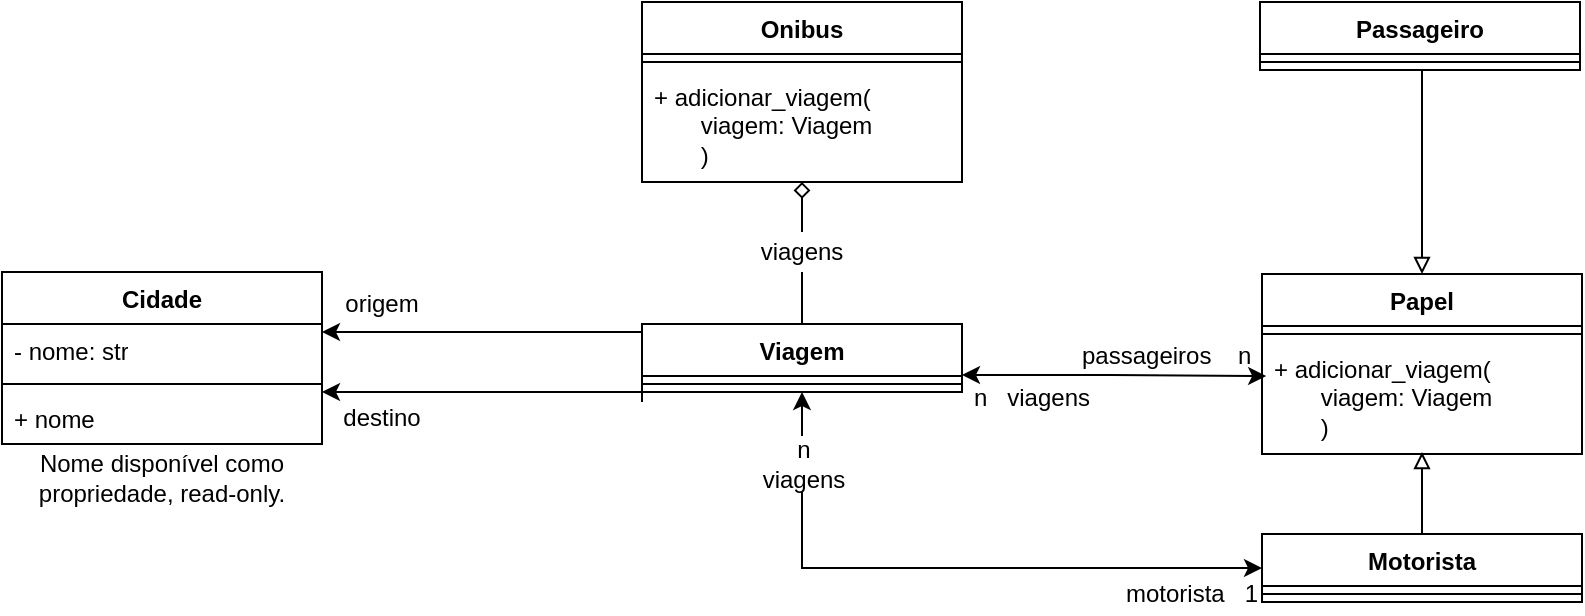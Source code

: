 <mxfile version="21.6.5" type="device">
  <diagram name="Page-1" id="nOZOj1gcFJwfqL-5ArYj">
    <mxGraphModel dx="1114" dy="843" grid="1" gridSize="10" guides="1" tooltips="1" connect="1" arrows="1" fold="1" page="1" pageScale="1" pageWidth="827" pageHeight="1169" math="0" shadow="0">
      <root>
        <mxCell id="0" />
        <mxCell id="1" parent="0" />
        <mxCell id="L-WVt5KIevDdmCzXy0EK-5" value="Cidade" style="swimlane;fontStyle=1;align=center;verticalAlign=top;childLayout=stackLayout;horizontal=1;startSize=26;horizontalStack=0;resizeParent=1;resizeParentMax=0;resizeLast=0;collapsible=1;marginBottom=0;whiteSpace=wrap;html=1;" vertex="1" parent="1">
          <mxGeometry x="50" y="160" width="160" height="86" as="geometry" />
        </mxCell>
        <mxCell id="L-WVt5KIevDdmCzXy0EK-6" value="- nome: str" style="text;strokeColor=none;fillColor=none;align=left;verticalAlign=top;spacingLeft=4;spacingRight=4;overflow=hidden;rotatable=0;points=[[0,0.5],[1,0.5]];portConstraint=eastwest;whiteSpace=wrap;html=1;" vertex="1" parent="L-WVt5KIevDdmCzXy0EK-5">
          <mxGeometry y="26" width="160" height="26" as="geometry" />
        </mxCell>
        <mxCell id="L-WVt5KIevDdmCzXy0EK-7" value="" style="line;strokeWidth=1;fillColor=none;align=left;verticalAlign=middle;spacingTop=-1;spacingLeft=3;spacingRight=3;rotatable=0;labelPosition=right;points=[];portConstraint=eastwest;strokeColor=inherit;" vertex="1" parent="L-WVt5KIevDdmCzXy0EK-5">
          <mxGeometry y="52" width="160" height="8" as="geometry" />
        </mxCell>
        <mxCell id="L-WVt5KIevDdmCzXy0EK-8" value="+ nome" style="text;strokeColor=none;fillColor=none;align=left;verticalAlign=top;spacingLeft=4;spacingRight=4;overflow=hidden;rotatable=0;points=[[0,0.5],[1,0.5]];portConstraint=eastwest;whiteSpace=wrap;html=1;" vertex="1" parent="L-WVt5KIevDdmCzXy0EK-5">
          <mxGeometry y="60" width="160" height="26" as="geometry" />
        </mxCell>
        <mxCell id="L-WVt5KIevDdmCzXy0EK-9" value="Nome disponível como propriedade, read-only." style="text;strokeColor=none;align=center;fillColor=none;html=1;verticalAlign=middle;whiteSpace=wrap;rounded=0;" vertex="1" parent="1">
          <mxGeometry x="50" y="248" width="160" height="30" as="geometry" />
        </mxCell>
        <mxCell id="L-WVt5KIevDdmCzXy0EK-10" value="Papel" style="swimlane;fontStyle=1;align=center;verticalAlign=top;childLayout=stackLayout;horizontal=1;startSize=26;horizontalStack=0;resizeParent=1;resizeParentMax=0;resizeLast=0;collapsible=1;marginBottom=0;whiteSpace=wrap;html=1;" vertex="1" parent="1">
          <mxGeometry x="680" y="161" width="160" height="90" as="geometry" />
        </mxCell>
        <mxCell id="L-WVt5KIevDdmCzXy0EK-12" value="" style="line;strokeWidth=1;fillColor=none;align=left;verticalAlign=middle;spacingTop=-1;spacingLeft=3;spacingRight=3;rotatable=0;labelPosition=right;points=[];portConstraint=eastwest;strokeColor=inherit;" vertex="1" parent="L-WVt5KIevDdmCzXy0EK-10">
          <mxGeometry y="26" width="160" height="8" as="geometry" />
        </mxCell>
        <mxCell id="L-WVt5KIevDdmCzXy0EK-13" value="+ adicionar_viagem(&lt;br&gt;&amp;nbsp; &amp;nbsp; &amp;nbsp; &amp;nbsp;viagem: Viagem&lt;br&gt;&amp;nbsp; &amp;nbsp; &amp;nbsp; &amp;nbsp;)" style="text;strokeColor=none;fillColor=none;align=left;verticalAlign=top;spacingLeft=4;spacingRight=4;overflow=hidden;rotatable=0;points=[[0,0.5],[1,0.5]];portConstraint=eastwest;whiteSpace=wrap;html=1;" vertex="1" parent="L-WVt5KIevDdmCzXy0EK-10">
          <mxGeometry y="34" width="160" height="56" as="geometry" />
        </mxCell>
        <mxCell id="L-WVt5KIevDdmCzXy0EK-25" style="edgeStyle=orthogonalEdgeStyle;rounded=0;orthogonalLoop=1;jettySize=auto;html=1;exitX=0.5;exitY=0;exitDx=0;exitDy=0;entryX=0.5;entryY=0.982;entryDx=0;entryDy=0;entryPerimeter=0;endArrow=block;endFill=0;" edge="1" parent="1" source="L-WVt5KIevDdmCzXy0EK-18" target="L-WVt5KIevDdmCzXy0EK-13">
          <mxGeometry relative="1" as="geometry" />
        </mxCell>
        <mxCell id="L-WVt5KIevDdmCzXy0EK-18" value="Motorista" style="swimlane;fontStyle=1;align=center;verticalAlign=top;childLayout=stackLayout;horizontal=1;startSize=26;horizontalStack=0;resizeParent=1;resizeParentMax=0;resizeLast=0;collapsible=1;marginBottom=0;whiteSpace=wrap;html=1;" vertex="1" parent="1">
          <mxGeometry x="680" y="291" width="160" height="34" as="geometry" />
        </mxCell>
        <mxCell id="L-WVt5KIevDdmCzXy0EK-20" value="" style="line;strokeWidth=1;fillColor=none;align=left;verticalAlign=middle;spacingTop=-1;spacingLeft=3;spacingRight=3;rotatable=0;labelPosition=right;points=[];portConstraint=eastwest;strokeColor=inherit;" vertex="1" parent="L-WVt5KIevDdmCzXy0EK-18">
          <mxGeometry y="26" width="160" height="8" as="geometry" />
        </mxCell>
        <mxCell id="L-WVt5KIevDdmCzXy0EK-24" style="edgeStyle=orthogonalEdgeStyle;rounded=0;orthogonalLoop=1;jettySize=auto;html=1;exitX=0.5;exitY=1;exitDx=0;exitDy=0;entryX=0.5;entryY=0;entryDx=0;entryDy=0;endArrow=block;endFill=0;" edge="1" parent="1" source="L-WVt5KIevDdmCzXy0EK-22" target="L-WVt5KIevDdmCzXy0EK-10">
          <mxGeometry relative="1" as="geometry">
            <Array as="points">
              <mxPoint x="760" y="59" />
            </Array>
          </mxGeometry>
        </mxCell>
        <mxCell id="L-WVt5KIevDdmCzXy0EK-22" value="Passageiro" style="swimlane;fontStyle=1;align=center;verticalAlign=top;childLayout=stackLayout;horizontal=1;startSize=26;horizontalStack=0;resizeParent=1;resizeParentMax=0;resizeLast=0;collapsible=1;marginBottom=0;whiteSpace=wrap;html=1;" vertex="1" parent="1">
          <mxGeometry x="679" y="25" width="160" height="34" as="geometry" />
        </mxCell>
        <mxCell id="L-WVt5KIevDdmCzXy0EK-23" value="" style="line;strokeWidth=1;fillColor=none;align=left;verticalAlign=middle;spacingTop=-1;spacingLeft=3;spacingRight=3;rotatable=0;labelPosition=right;points=[];portConstraint=eastwest;strokeColor=inherit;" vertex="1" parent="L-WVt5KIevDdmCzXy0EK-22">
          <mxGeometry y="26" width="160" height="8" as="geometry" />
        </mxCell>
        <mxCell id="L-WVt5KIevDdmCzXy0EK-34" style="edgeStyle=orthogonalEdgeStyle;rounded=0;orthogonalLoop=1;jettySize=auto;html=1;exitX=0.5;exitY=1;exitDx=0;exitDy=0;entryX=0;entryY=0.5;entryDx=0;entryDy=0;startArrow=classic;startFill=1;" edge="1" parent="1" source="L-WVt5KIevDdmCzXy0EK-26" target="L-WVt5KIevDdmCzXy0EK-18">
          <mxGeometry relative="1" as="geometry" />
        </mxCell>
        <mxCell id="L-WVt5KIevDdmCzXy0EK-37" style="edgeStyle=orthogonalEdgeStyle;rounded=0;orthogonalLoop=1;jettySize=auto;html=1;exitX=1;exitY=0.75;exitDx=0;exitDy=0;entryX=0.013;entryY=0.304;entryDx=0;entryDy=0;entryPerimeter=0;startArrow=classic;startFill=1;" edge="1" parent="1" source="L-WVt5KIevDdmCzXy0EK-26" target="L-WVt5KIevDdmCzXy0EK-13">
          <mxGeometry relative="1" as="geometry" />
        </mxCell>
        <mxCell id="L-WVt5KIevDdmCzXy0EK-40" style="edgeStyle=orthogonalEdgeStyle;rounded=0;orthogonalLoop=1;jettySize=auto;html=1;exitX=0;exitY=0.25;exitDx=0;exitDy=0;" edge="1" parent="1" source="L-WVt5KIevDdmCzXy0EK-26" target="L-WVt5KIevDdmCzXy0EK-6">
          <mxGeometry relative="1" as="geometry">
            <Array as="points">
              <mxPoint x="370" y="190" />
            </Array>
          </mxGeometry>
        </mxCell>
        <mxCell id="L-WVt5KIevDdmCzXy0EK-26" value="Viagem" style="swimlane;fontStyle=1;align=center;verticalAlign=top;childLayout=stackLayout;horizontal=1;startSize=26;horizontalStack=0;resizeParent=1;resizeParentMax=0;resizeLast=0;collapsible=1;marginBottom=0;whiteSpace=wrap;html=1;" vertex="1" parent="1">
          <mxGeometry x="370" y="186" width="160" height="34" as="geometry" />
        </mxCell>
        <mxCell id="L-WVt5KIevDdmCzXy0EK-28" value="" style="line;strokeWidth=1;fillColor=none;align=left;verticalAlign=middle;spacingTop=-1;spacingLeft=3;spacingRight=3;rotatable=0;labelPosition=right;points=[];portConstraint=eastwest;strokeColor=inherit;" vertex="1" parent="L-WVt5KIevDdmCzXy0EK-26">
          <mxGeometry y="26" width="160" height="8" as="geometry" />
        </mxCell>
        <mxCell id="L-WVt5KIevDdmCzXy0EK-31" value="passageiros&amp;nbsp; &amp;nbsp; n" style="text;strokeColor=none;align=left;fillColor=none;html=1;verticalAlign=middle;whiteSpace=wrap;rounded=0;" vertex="1" parent="1">
          <mxGeometry x="588" y="191" width="91" height="22" as="geometry" />
        </mxCell>
        <mxCell id="L-WVt5KIevDdmCzXy0EK-41" style="edgeStyle=orthogonalEdgeStyle;rounded=0;orthogonalLoop=1;jettySize=auto;html=1;exitX=0;exitY=0.25;exitDx=0;exitDy=0;" edge="1" parent="1">
          <mxGeometry relative="1" as="geometry">
            <mxPoint x="370" y="225" as="sourcePoint" />
            <mxPoint x="210" y="220" as="targetPoint" />
            <Array as="points">
              <mxPoint x="370" y="220" />
            </Array>
          </mxGeometry>
        </mxCell>
        <mxCell id="L-WVt5KIevDdmCzXy0EK-42" value="origem" style="text;strokeColor=none;align=center;fillColor=none;html=1;verticalAlign=middle;whiteSpace=wrap;rounded=0;" vertex="1" parent="1">
          <mxGeometry x="210" y="161" width="60" height="30" as="geometry" />
        </mxCell>
        <mxCell id="L-WVt5KIevDdmCzXy0EK-43" value="destino" style="text;strokeColor=none;align=center;fillColor=none;html=1;verticalAlign=middle;whiteSpace=wrap;rounded=0;" vertex="1" parent="1">
          <mxGeometry x="210" y="218" width="60" height="30" as="geometry" />
        </mxCell>
        <mxCell id="L-WVt5KIevDdmCzXy0EK-49" style="edgeStyle=orthogonalEdgeStyle;rounded=0;orthogonalLoop=1;jettySize=auto;html=1;entryX=0.5;entryY=0;entryDx=0;entryDy=0;startArrow=diamond;startFill=0;endArrow=none;endFill=0;" edge="1" parent="1" source="L-WVt5KIevDdmCzXy0EK-44" target="L-WVt5KIevDdmCzXy0EK-26">
          <mxGeometry relative="1" as="geometry" />
        </mxCell>
        <mxCell id="L-WVt5KIevDdmCzXy0EK-44" value="Onibus" style="swimlane;fontStyle=1;align=center;verticalAlign=top;childLayout=stackLayout;horizontal=1;startSize=26;horizontalStack=0;resizeParent=1;resizeParentMax=0;resizeLast=0;collapsible=1;marginBottom=0;whiteSpace=wrap;html=1;" vertex="1" parent="1">
          <mxGeometry x="370" y="25" width="160" height="90" as="geometry" />
        </mxCell>
        <mxCell id="L-WVt5KIevDdmCzXy0EK-46" value="" style="line;strokeWidth=1;fillColor=none;align=left;verticalAlign=middle;spacingTop=-1;spacingLeft=3;spacingRight=3;rotatable=0;labelPosition=right;points=[];portConstraint=eastwest;strokeColor=inherit;" vertex="1" parent="L-WVt5KIevDdmCzXy0EK-44">
          <mxGeometry y="26" width="160" height="8" as="geometry" />
        </mxCell>
        <mxCell id="L-WVt5KIevDdmCzXy0EK-47" value="+ adicionar_viagem(&lt;br&gt;&amp;nbsp; &amp;nbsp; &amp;nbsp; &amp;nbsp;viagem: Viagem&lt;br&gt;&amp;nbsp; &amp;nbsp; &amp;nbsp; &amp;nbsp;)" style="text;strokeColor=none;fillColor=none;align=left;verticalAlign=top;spacingLeft=4;spacingRight=4;overflow=hidden;rotatable=0;points=[[0,0.5],[1,0.5]];portConstraint=eastwest;whiteSpace=wrap;html=1;" vertex="1" parent="L-WVt5KIevDdmCzXy0EK-44">
          <mxGeometry y="34" width="160" height="56" as="geometry" />
        </mxCell>
        <mxCell id="L-WVt5KIevDdmCzXy0EK-50" value="viagens" style="text;strokeColor=none;align=center;fillColor=default;html=1;verticalAlign=middle;whiteSpace=wrap;rounded=0;" vertex="1" parent="1">
          <mxGeometry x="420" y="140" width="60" height="20" as="geometry" />
        </mxCell>
        <mxCell id="L-WVt5KIevDdmCzXy0EK-53" value="n&lt;br&gt;viagens" style="text;strokeColor=none;align=center;fillColor=default;html=1;verticalAlign=middle;whiteSpace=wrap;rounded=0;" vertex="1" parent="1">
          <mxGeometry x="421" y="242" width="60" height="28" as="geometry" />
        </mxCell>
        <mxCell id="L-WVt5KIevDdmCzXy0EK-54" value="n&amp;nbsp; &amp;nbsp;viagens" style="text;strokeColor=none;align=center;fillColor=none;html=1;verticalAlign=middle;whiteSpace=wrap;rounded=0;" vertex="1" parent="1">
          <mxGeometry x="530" y="213" width="70" height="20" as="geometry" />
        </mxCell>
        <mxCell id="L-WVt5KIevDdmCzXy0EK-55" value="motorista&amp;nbsp; &amp;nbsp;1" style="text;strokeColor=none;align=center;fillColor=none;html=1;verticalAlign=middle;whiteSpace=wrap;rounded=0;" vertex="1" parent="1">
          <mxGeometry x="610" y="311" width="70" height="20" as="geometry" />
        </mxCell>
      </root>
    </mxGraphModel>
  </diagram>
</mxfile>
